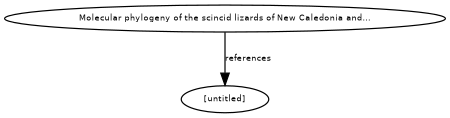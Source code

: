 digraph G {
size="3,3";
node [fontsize=7, fontname="Helvetica"];
edge [fontsize=7, fontname="Helvetica"];
node0 [label="[untitled]", width=0.27433100247,height=0.27433100247];
node1 [label="Molecular phylogeny of the scincid lizards of New Caledonia and...", width=0.27433100247,height=0.27433100247];
node1 -> node0 [label="references"];
}

